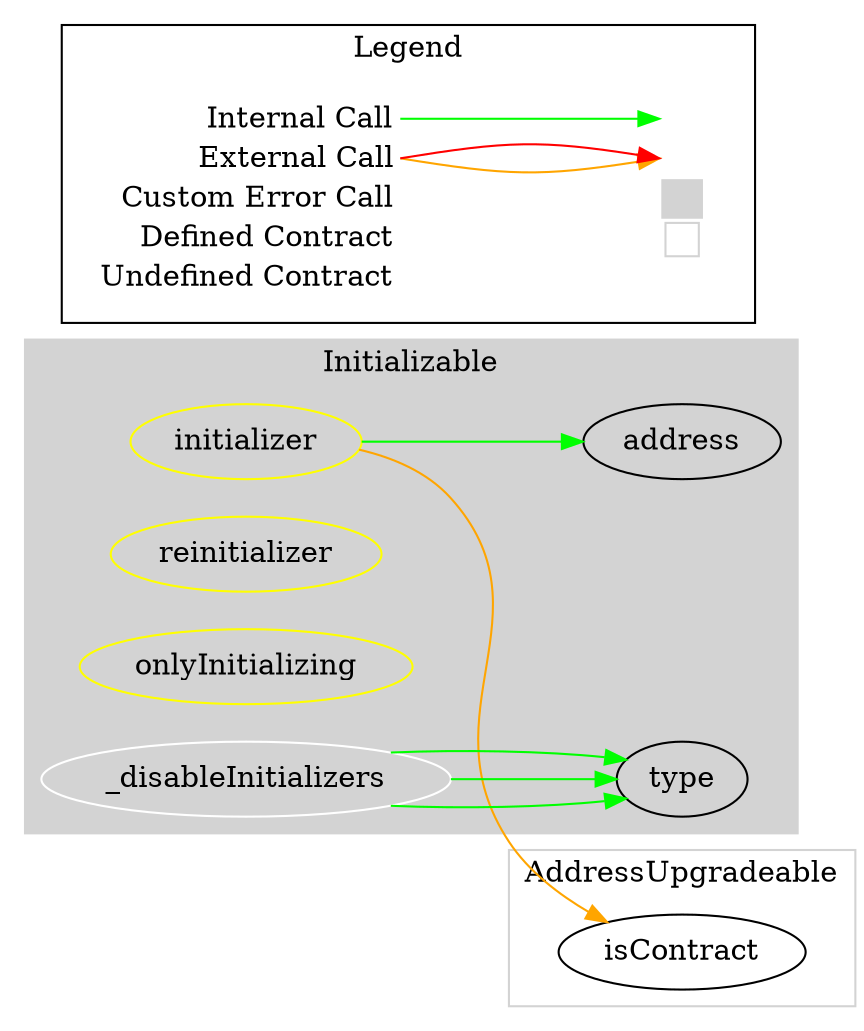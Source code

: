 digraph G {
  graph [ ratio = "auto", page = "100", compound =true ];
subgraph "clusterInitializable" {
  graph [ label = "Initializable", color = "lightgray", style = "filled", bgcolor = "lightgray" ];
  "Initializable.initializer" [ label = "initializer", color = "yellow" ];
  "Initializable.reinitializer" [ label = "reinitializer", color = "yellow" ];
  "Initializable.onlyInitializing" [ label = "onlyInitializing", color = "yellow" ];
  "Initializable._disableInitializers" [ label = "_disableInitializers", color = "white" ];
  "Initializable.address" [ label = "address" ];
  "Initializable.type" [ label = "type" ];
}

subgraph "clusterAddressUpgradeable" {
  graph [ label = "AddressUpgradeable", color = "lightgray" ];
  "AddressUpgradeable.isContract" [ label = "isContract" ];
}

  "Initializable.initializer";
  "AddressUpgradeable.isContract";
  "Initializable.address";
  "Initializable._disableInitializers";
  "Initializable.type";
  "Initializable.initializer" -> "AddressUpgradeable.isContract" [ color = "orange" ];
  "Initializable.initializer" -> "Initializable.address" [ color = "green" ];
  "Initializable._disableInitializers" -> "Initializable.type" [ color = "green" ];
  "Initializable._disableInitializers" -> "Initializable.type" [ color = "green" ];
  "Initializable._disableInitializers" -> "Initializable.type" [ color = "green" ];


rankdir=LR
node [shape=plaintext]
subgraph cluster_01 { 
label = "Legend";
key [label=<<table border="0" cellpadding="2" cellspacing="0" cellborder="0">
  <tr><td align="right" port="i1">Internal Call</td></tr>
  <tr><td align="right" port="i2">External Call</td></tr>
  <tr><td align="right" port="i2">Custom Error Call</td></tr>
  <tr><td align="right" port="i3">Defined Contract</td></tr>
  <tr><td align="right" port="i4">Undefined Contract</td></tr>
  </table>>]
key2 [label=<<table border="0" cellpadding="2" cellspacing="0" cellborder="0">
  <tr><td port="i1">&nbsp;&nbsp;&nbsp;</td></tr>
  <tr><td port="i2">&nbsp;&nbsp;&nbsp;</td></tr>
  <tr><td port="i3" bgcolor="lightgray">&nbsp;&nbsp;&nbsp;</td></tr>
  <tr><td port="i4">
    <table border="1" cellborder="0" cellspacing="0" cellpadding="7" color="lightgray">
      <tr>
       <td></td>
      </tr>
     </table>
  </td></tr>
  </table>>]
key:i1:e -> key2:i1:w [color="green"]
key:i2:e -> key2:i2:w [color="orange"]
key:i2:e -> key2:i2:w [color="red"]
}
}

